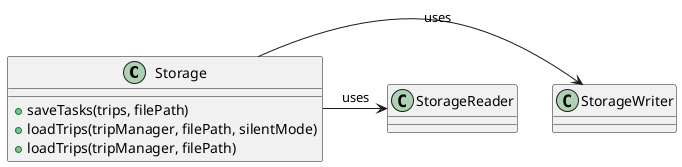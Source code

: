 @startuml
class Storage {
    + saveTasks(trips, filePath)
    + loadTrips(tripManager, filePath, silentMode)
    + loadTrips(tripManager, filePath)
}

Storage -> StorageWriter : uses
Storage -> StorageReader : uses

@enduml
